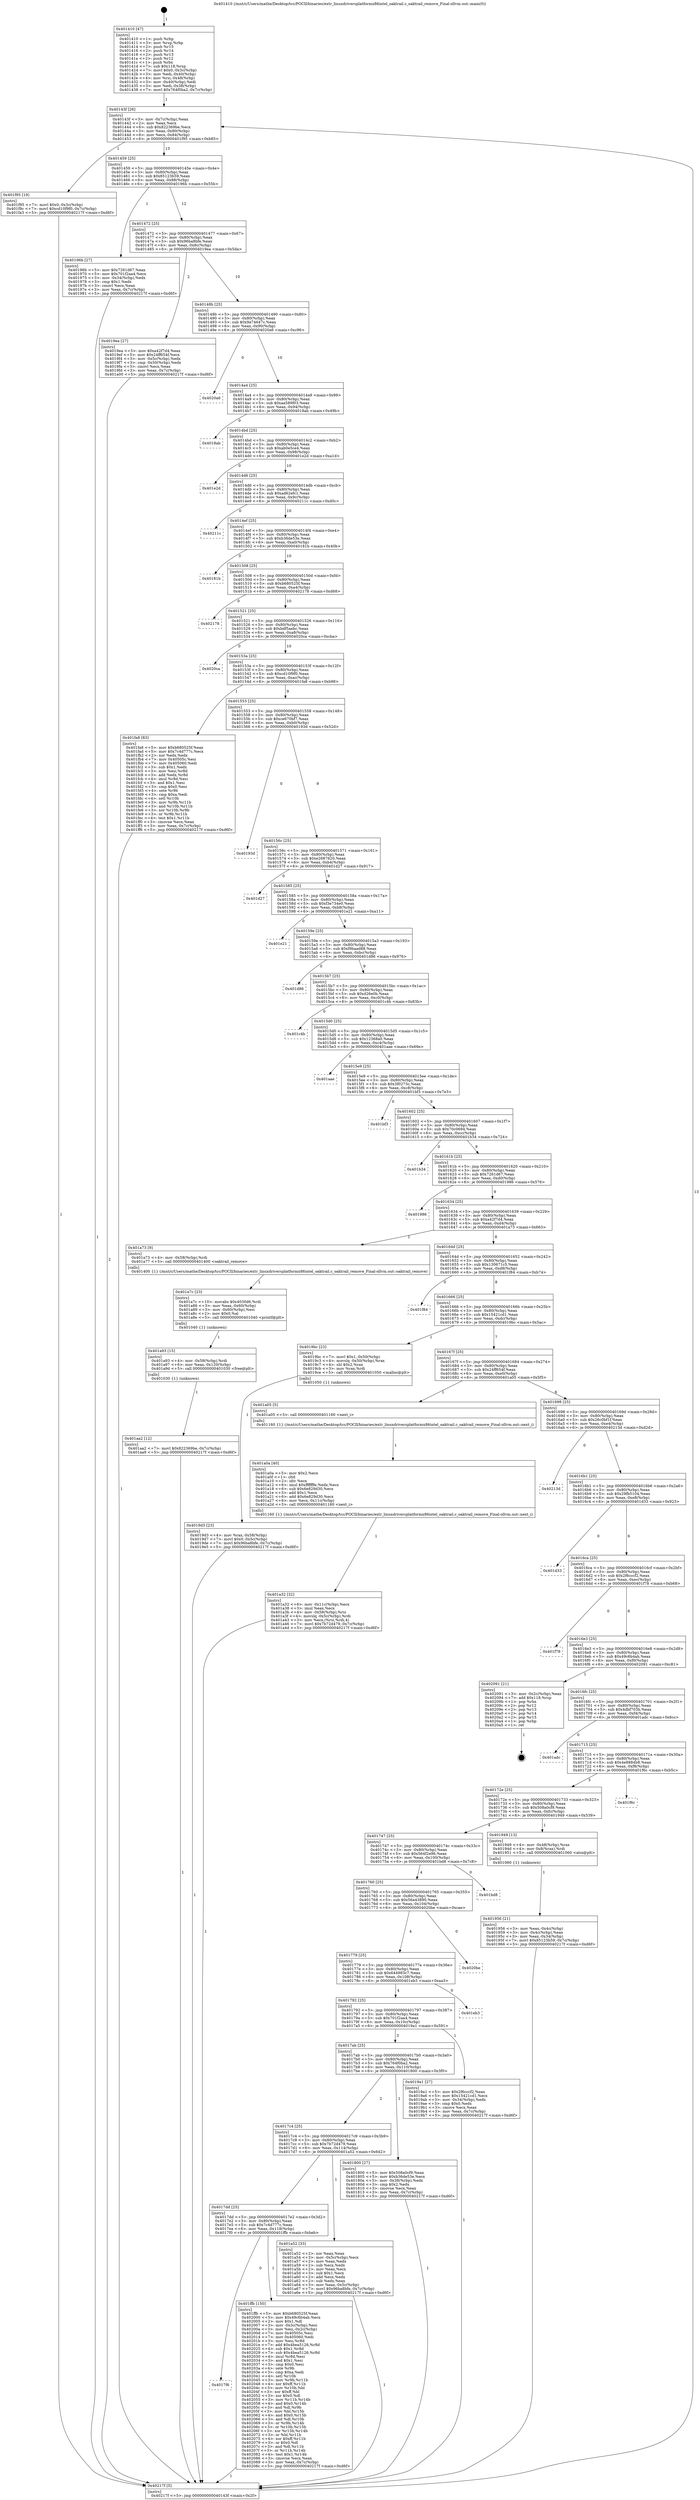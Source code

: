 digraph "0x401410" {
  label = "0x401410 (/mnt/c/Users/mathe/Desktop/tcc/POCII/binaries/extr_linuxdriversplatformx86intel_oaktrail.c_oaktrail_remove_Final-ollvm.out::main(0))"
  labelloc = "t"
  node[shape=record]

  Entry [label="",width=0.3,height=0.3,shape=circle,fillcolor=black,style=filled]
  "0x40143f" [label="{
     0x40143f [26]\l
     | [instrs]\l
     &nbsp;&nbsp;0x40143f \<+3\>: mov -0x7c(%rbp),%eax\l
     &nbsp;&nbsp;0x401442 \<+2\>: mov %eax,%ecx\l
     &nbsp;&nbsp;0x401444 \<+6\>: sub $0x822369be,%ecx\l
     &nbsp;&nbsp;0x40144a \<+3\>: mov %eax,-0x80(%rbp)\l
     &nbsp;&nbsp;0x40144d \<+6\>: mov %ecx,-0x84(%rbp)\l
     &nbsp;&nbsp;0x401453 \<+6\>: je 0000000000401f95 \<main+0xb85\>\l
  }"]
  "0x401f95" [label="{
     0x401f95 [19]\l
     | [instrs]\l
     &nbsp;&nbsp;0x401f95 \<+7\>: movl $0x0,-0x3c(%rbp)\l
     &nbsp;&nbsp;0x401f9c \<+7\>: movl $0xcd10f9f0,-0x7c(%rbp)\l
     &nbsp;&nbsp;0x401fa3 \<+5\>: jmp 000000000040217f \<main+0xd6f\>\l
  }"]
  "0x401459" [label="{
     0x401459 [25]\l
     | [instrs]\l
     &nbsp;&nbsp;0x401459 \<+5\>: jmp 000000000040145e \<main+0x4e\>\l
     &nbsp;&nbsp;0x40145e \<+3\>: mov -0x80(%rbp),%eax\l
     &nbsp;&nbsp;0x401461 \<+5\>: sub $0x85123b59,%eax\l
     &nbsp;&nbsp;0x401466 \<+6\>: mov %eax,-0x88(%rbp)\l
     &nbsp;&nbsp;0x40146c \<+6\>: je 000000000040196b \<main+0x55b\>\l
  }"]
  Exit [label="",width=0.3,height=0.3,shape=circle,fillcolor=black,style=filled,peripheries=2]
  "0x40196b" [label="{
     0x40196b [27]\l
     | [instrs]\l
     &nbsp;&nbsp;0x40196b \<+5\>: mov $0x7261d67,%eax\l
     &nbsp;&nbsp;0x401970 \<+5\>: mov $0x701f2aa4,%ecx\l
     &nbsp;&nbsp;0x401975 \<+3\>: mov -0x34(%rbp),%edx\l
     &nbsp;&nbsp;0x401978 \<+3\>: cmp $0x1,%edx\l
     &nbsp;&nbsp;0x40197b \<+3\>: cmovl %ecx,%eax\l
     &nbsp;&nbsp;0x40197e \<+3\>: mov %eax,-0x7c(%rbp)\l
     &nbsp;&nbsp;0x401981 \<+5\>: jmp 000000000040217f \<main+0xd6f\>\l
  }"]
  "0x401472" [label="{
     0x401472 [25]\l
     | [instrs]\l
     &nbsp;&nbsp;0x401472 \<+5\>: jmp 0000000000401477 \<main+0x67\>\l
     &nbsp;&nbsp;0x401477 \<+3\>: mov -0x80(%rbp),%eax\l
     &nbsp;&nbsp;0x40147a \<+5\>: sub $0x96ba8bfe,%eax\l
     &nbsp;&nbsp;0x40147f \<+6\>: mov %eax,-0x8c(%rbp)\l
     &nbsp;&nbsp;0x401485 \<+6\>: je 00000000004019ea \<main+0x5da\>\l
  }"]
  "0x4017f6" [label="{
     0x4017f6\l
  }", style=dashed]
  "0x4019ea" [label="{
     0x4019ea [27]\l
     | [instrs]\l
     &nbsp;&nbsp;0x4019ea \<+5\>: mov $0xa42f7d4,%eax\l
     &nbsp;&nbsp;0x4019ef \<+5\>: mov $0x24ff654f,%ecx\l
     &nbsp;&nbsp;0x4019f4 \<+3\>: mov -0x5c(%rbp),%edx\l
     &nbsp;&nbsp;0x4019f7 \<+3\>: cmp -0x50(%rbp),%edx\l
     &nbsp;&nbsp;0x4019fa \<+3\>: cmovl %ecx,%eax\l
     &nbsp;&nbsp;0x4019fd \<+3\>: mov %eax,-0x7c(%rbp)\l
     &nbsp;&nbsp;0x401a00 \<+5\>: jmp 000000000040217f \<main+0xd6f\>\l
  }"]
  "0x40148b" [label="{
     0x40148b [25]\l
     | [instrs]\l
     &nbsp;&nbsp;0x40148b \<+5\>: jmp 0000000000401490 \<main+0x80\>\l
     &nbsp;&nbsp;0x401490 \<+3\>: mov -0x80(%rbp),%eax\l
     &nbsp;&nbsp;0x401493 \<+5\>: sub $0x9a74647c,%eax\l
     &nbsp;&nbsp;0x401498 \<+6\>: mov %eax,-0x90(%rbp)\l
     &nbsp;&nbsp;0x40149e \<+6\>: je 00000000004020a6 \<main+0xc96\>\l
  }"]
  "0x401ffb" [label="{
     0x401ffb [150]\l
     | [instrs]\l
     &nbsp;&nbsp;0x401ffb \<+5\>: mov $0xb680525f,%eax\l
     &nbsp;&nbsp;0x402000 \<+5\>: mov $0x49c6b4ab,%ecx\l
     &nbsp;&nbsp;0x402005 \<+2\>: mov $0x1,%dl\l
     &nbsp;&nbsp;0x402007 \<+3\>: mov -0x3c(%rbp),%esi\l
     &nbsp;&nbsp;0x40200a \<+3\>: mov %esi,-0x2c(%rbp)\l
     &nbsp;&nbsp;0x40200d \<+7\>: mov 0x40505c,%esi\l
     &nbsp;&nbsp;0x402014 \<+7\>: mov 0x405060,%edi\l
     &nbsp;&nbsp;0x40201b \<+3\>: mov %esi,%r8d\l
     &nbsp;&nbsp;0x40201e \<+7\>: add $0x4bea5126,%r8d\l
     &nbsp;&nbsp;0x402025 \<+4\>: sub $0x1,%r8d\l
     &nbsp;&nbsp;0x402029 \<+7\>: sub $0x4bea5126,%r8d\l
     &nbsp;&nbsp;0x402030 \<+4\>: imul %r8d,%esi\l
     &nbsp;&nbsp;0x402034 \<+3\>: and $0x1,%esi\l
     &nbsp;&nbsp;0x402037 \<+3\>: cmp $0x0,%esi\l
     &nbsp;&nbsp;0x40203a \<+4\>: sete %r9b\l
     &nbsp;&nbsp;0x40203e \<+3\>: cmp $0xa,%edi\l
     &nbsp;&nbsp;0x402041 \<+4\>: setl %r10b\l
     &nbsp;&nbsp;0x402045 \<+3\>: mov %r9b,%r11b\l
     &nbsp;&nbsp;0x402048 \<+4\>: xor $0xff,%r11b\l
     &nbsp;&nbsp;0x40204c \<+3\>: mov %r10b,%bl\l
     &nbsp;&nbsp;0x40204f \<+3\>: xor $0xff,%bl\l
     &nbsp;&nbsp;0x402052 \<+3\>: xor $0x0,%dl\l
     &nbsp;&nbsp;0x402055 \<+3\>: mov %r11b,%r14b\l
     &nbsp;&nbsp;0x402058 \<+4\>: and $0x0,%r14b\l
     &nbsp;&nbsp;0x40205c \<+3\>: and %dl,%r9b\l
     &nbsp;&nbsp;0x40205f \<+3\>: mov %bl,%r15b\l
     &nbsp;&nbsp;0x402062 \<+4\>: and $0x0,%r15b\l
     &nbsp;&nbsp;0x402066 \<+3\>: and %dl,%r10b\l
     &nbsp;&nbsp;0x402069 \<+3\>: or %r9b,%r14b\l
     &nbsp;&nbsp;0x40206c \<+3\>: or %r10b,%r15b\l
     &nbsp;&nbsp;0x40206f \<+3\>: xor %r15b,%r14b\l
     &nbsp;&nbsp;0x402072 \<+3\>: or %bl,%r11b\l
     &nbsp;&nbsp;0x402075 \<+4\>: xor $0xff,%r11b\l
     &nbsp;&nbsp;0x402079 \<+3\>: or $0x0,%dl\l
     &nbsp;&nbsp;0x40207c \<+3\>: and %dl,%r11b\l
     &nbsp;&nbsp;0x40207f \<+3\>: or %r11b,%r14b\l
     &nbsp;&nbsp;0x402082 \<+4\>: test $0x1,%r14b\l
     &nbsp;&nbsp;0x402086 \<+3\>: cmovne %ecx,%eax\l
     &nbsp;&nbsp;0x402089 \<+3\>: mov %eax,-0x7c(%rbp)\l
     &nbsp;&nbsp;0x40208c \<+5\>: jmp 000000000040217f \<main+0xd6f\>\l
  }"]
  "0x4020a6" [label="{
     0x4020a6\l
  }", style=dashed]
  "0x4014a4" [label="{
     0x4014a4 [25]\l
     | [instrs]\l
     &nbsp;&nbsp;0x4014a4 \<+5\>: jmp 00000000004014a9 \<main+0x99\>\l
     &nbsp;&nbsp;0x4014a9 \<+3\>: mov -0x80(%rbp),%eax\l
     &nbsp;&nbsp;0x4014ac \<+5\>: sub $0xaa589f03,%eax\l
     &nbsp;&nbsp;0x4014b1 \<+6\>: mov %eax,-0x94(%rbp)\l
     &nbsp;&nbsp;0x4014b7 \<+6\>: je 00000000004018ab \<main+0x49b\>\l
  }"]
  "0x401aa2" [label="{
     0x401aa2 [12]\l
     | [instrs]\l
     &nbsp;&nbsp;0x401aa2 \<+7\>: movl $0x822369be,-0x7c(%rbp)\l
     &nbsp;&nbsp;0x401aa9 \<+5\>: jmp 000000000040217f \<main+0xd6f\>\l
  }"]
  "0x4018ab" [label="{
     0x4018ab\l
  }", style=dashed]
  "0x4014bd" [label="{
     0x4014bd [25]\l
     | [instrs]\l
     &nbsp;&nbsp;0x4014bd \<+5\>: jmp 00000000004014c2 \<main+0xb2\>\l
     &nbsp;&nbsp;0x4014c2 \<+3\>: mov -0x80(%rbp),%eax\l
     &nbsp;&nbsp;0x4014c5 \<+5\>: sub $0xab0e5ce4,%eax\l
     &nbsp;&nbsp;0x4014ca \<+6\>: mov %eax,-0x98(%rbp)\l
     &nbsp;&nbsp;0x4014d0 \<+6\>: je 0000000000401e2d \<main+0xa1d\>\l
  }"]
  "0x401a93" [label="{
     0x401a93 [15]\l
     | [instrs]\l
     &nbsp;&nbsp;0x401a93 \<+4\>: mov -0x58(%rbp),%rdi\l
     &nbsp;&nbsp;0x401a97 \<+6\>: mov %eax,-0x120(%rbp)\l
     &nbsp;&nbsp;0x401a9d \<+5\>: call 0000000000401030 \<free@plt\>\l
     | [calls]\l
     &nbsp;&nbsp;0x401030 \{1\} (unknown)\l
  }"]
  "0x401e2d" [label="{
     0x401e2d\l
  }", style=dashed]
  "0x4014d6" [label="{
     0x4014d6 [25]\l
     | [instrs]\l
     &nbsp;&nbsp;0x4014d6 \<+5\>: jmp 00000000004014db \<main+0xcb\>\l
     &nbsp;&nbsp;0x4014db \<+3\>: mov -0x80(%rbp),%eax\l
     &nbsp;&nbsp;0x4014de \<+5\>: sub $0xad62efc1,%eax\l
     &nbsp;&nbsp;0x4014e3 \<+6\>: mov %eax,-0x9c(%rbp)\l
     &nbsp;&nbsp;0x4014e9 \<+6\>: je 000000000040211c \<main+0xd0c\>\l
  }"]
  "0x401a7c" [label="{
     0x401a7c [23]\l
     | [instrs]\l
     &nbsp;&nbsp;0x401a7c \<+10\>: movabs $0x4030d6,%rdi\l
     &nbsp;&nbsp;0x401a86 \<+3\>: mov %eax,-0x60(%rbp)\l
     &nbsp;&nbsp;0x401a89 \<+3\>: mov -0x60(%rbp),%esi\l
     &nbsp;&nbsp;0x401a8c \<+2\>: mov $0x0,%al\l
     &nbsp;&nbsp;0x401a8e \<+5\>: call 0000000000401040 \<printf@plt\>\l
     | [calls]\l
     &nbsp;&nbsp;0x401040 \{1\} (unknown)\l
  }"]
  "0x40211c" [label="{
     0x40211c\l
  }", style=dashed]
  "0x4014ef" [label="{
     0x4014ef [25]\l
     | [instrs]\l
     &nbsp;&nbsp;0x4014ef \<+5\>: jmp 00000000004014f4 \<main+0xe4\>\l
     &nbsp;&nbsp;0x4014f4 \<+3\>: mov -0x80(%rbp),%eax\l
     &nbsp;&nbsp;0x4014f7 \<+5\>: sub $0xb36de53e,%eax\l
     &nbsp;&nbsp;0x4014fc \<+6\>: mov %eax,-0xa0(%rbp)\l
     &nbsp;&nbsp;0x401502 \<+6\>: je 000000000040181b \<main+0x40b\>\l
  }"]
  "0x4017dd" [label="{
     0x4017dd [25]\l
     | [instrs]\l
     &nbsp;&nbsp;0x4017dd \<+5\>: jmp 00000000004017e2 \<main+0x3d2\>\l
     &nbsp;&nbsp;0x4017e2 \<+3\>: mov -0x80(%rbp),%eax\l
     &nbsp;&nbsp;0x4017e5 \<+5\>: sub $0x7c4d777c,%eax\l
     &nbsp;&nbsp;0x4017ea \<+6\>: mov %eax,-0x118(%rbp)\l
     &nbsp;&nbsp;0x4017f0 \<+6\>: je 0000000000401ffb \<main+0xbeb\>\l
  }"]
  "0x40181b" [label="{
     0x40181b\l
  }", style=dashed]
  "0x401508" [label="{
     0x401508 [25]\l
     | [instrs]\l
     &nbsp;&nbsp;0x401508 \<+5\>: jmp 000000000040150d \<main+0xfd\>\l
     &nbsp;&nbsp;0x40150d \<+3\>: mov -0x80(%rbp),%eax\l
     &nbsp;&nbsp;0x401510 \<+5\>: sub $0xb680525f,%eax\l
     &nbsp;&nbsp;0x401515 \<+6\>: mov %eax,-0xa4(%rbp)\l
     &nbsp;&nbsp;0x40151b \<+6\>: je 0000000000402178 \<main+0xd68\>\l
  }"]
  "0x401a52" [label="{
     0x401a52 [33]\l
     | [instrs]\l
     &nbsp;&nbsp;0x401a52 \<+2\>: xor %eax,%eax\l
     &nbsp;&nbsp;0x401a54 \<+3\>: mov -0x5c(%rbp),%ecx\l
     &nbsp;&nbsp;0x401a57 \<+2\>: mov %eax,%edx\l
     &nbsp;&nbsp;0x401a59 \<+2\>: sub %ecx,%edx\l
     &nbsp;&nbsp;0x401a5b \<+2\>: mov %eax,%ecx\l
     &nbsp;&nbsp;0x401a5d \<+3\>: sub $0x1,%ecx\l
     &nbsp;&nbsp;0x401a60 \<+2\>: add %ecx,%edx\l
     &nbsp;&nbsp;0x401a62 \<+2\>: sub %edx,%eax\l
     &nbsp;&nbsp;0x401a64 \<+3\>: mov %eax,-0x5c(%rbp)\l
     &nbsp;&nbsp;0x401a67 \<+7\>: movl $0x96ba8bfe,-0x7c(%rbp)\l
     &nbsp;&nbsp;0x401a6e \<+5\>: jmp 000000000040217f \<main+0xd6f\>\l
  }"]
  "0x402178" [label="{
     0x402178\l
  }", style=dashed]
  "0x401521" [label="{
     0x401521 [25]\l
     | [instrs]\l
     &nbsp;&nbsp;0x401521 \<+5\>: jmp 0000000000401526 \<main+0x116\>\l
     &nbsp;&nbsp;0x401526 \<+3\>: mov -0x80(%rbp),%eax\l
     &nbsp;&nbsp;0x401529 \<+5\>: sub $0xbdf5aebc,%eax\l
     &nbsp;&nbsp;0x40152e \<+6\>: mov %eax,-0xa8(%rbp)\l
     &nbsp;&nbsp;0x401534 \<+6\>: je 00000000004020ca \<main+0xcba\>\l
  }"]
  "0x401a32" [label="{
     0x401a32 [32]\l
     | [instrs]\l
     &nbsp;&nbsp;0x401a32 \<+6\>: mov -0x11c(%rbp),%ecx\l
     &nbsp;&nbsp;0x401a38 \<+3\>: imul %eax,%ecx\l
     &nbsp;&nbsp;0x401a3b \<+4\>: mov -0x58(%rbp),%rsi\l
     &nbsp;&nbsp;0x401a3f \<+4\>: movslq -0x5c(%rbp),%rdi\l
     &nbsp;&nbsp;0x401a43 \<+3\>: mov %ecx,(%rsi,%rdi,4)\l
     &nbsp;&nbsp;0x401a46 \<+7\>: movl $0x7b72d479,-0x7c(%rbp)\l
     &nbsp;&nbsp;0x401a4d \<+5\>: jmp 000000000040217f \<main+0xd6f\>\l
  }"]
  "0x4020ca" [label="{
     0x4020ca\l
  }", style=dashed]
  "0x40153a" [label="{
     0x40153a [25]\l
     | [instrs]\l
     &nbsp;&nbsp;0x40153a \<+5\>: jmp 000000000040153f \<main+0x12f\>\l
     &nbsp;&nbsp;0x40153f \<+3\>: mov -0x80(%rbp),%eax\l
     &nbsp;&nbsp;0x401542 \<+5\>: sub $0xcd10f9f0,%eax\l
     &nbsp;&nbsp;0x401547 \<+6\>: mov %eax,-0xac(%rbp)\l
     &nbsp;&nbsp;0x40154d \<+6\>: je 0000000000401fa8 \<main+0xb98\>\l
  }"]
  "0x401a0a" [label="{
     0x401a0a [40]\l
     | [instrs]\l
     &nbsp;&nbsp;0x401a0a \<+5\>: mov $0x2,%ecx\l
     &nbsp;&nbsp;0x401a0f \<+1\>: cltd\l
     &nbsp;&nbsp;0x401a10 \<+2\>: idiv %ecx\l
     &nbsp;&nbsp;0x401a12 \<+6\>: imul $0xfffffffe,%edx,%ecx\l
     &nbsp;&nbsp;0x401a18 \<+6\>: sub $0x6e829d30,%ecx\l
     &nbsp;&nbsp;0x401a1e \<+3\>: add $0x1,%ecx\l
     &nbsp;&nbsp;0x401a21 \<+6\>: add $0x6e829d30,%ecx\l
     &nbsp;&nbsp;0x401a27 \<+6\>: mov %ecx,-0x11c(%rbp)\l
     &nbsp;&nbsp;0x401a2d \<+5\>: call 0000000000401160 \<next_i\>\l
     | [calls]\l
     &nbsp;&nbsp;0x401160 \{1\} (/mnt/c/Users/mathe/Desktop/tcc/POCII/binaries/extr_linuxdriversplatformx86intel_oaktrail.c_oaktrail_remove_Final-ollvm.out::next_i)\l
  }"]
  "0x401fa8" [label="{
     0x401fa8 [83]\l
     | [instrs]\l
     &nbsp;&nbsp;0x401fa8 \<+5\>: mov $0xb680525f,%eax\l
     &nbsp;&nbsp;0x401fad \<+5\>: mov $0x7c4d777c,%ecx\l
     &nbsp;&nbsp;0x401fb2 \<+2\>: xor %edx,%edx\l
     &nbsp;&nbsp;0x401fb4 \<+7\>: mov 0x40505c,%esi\l
     &nbsp;&nbsp;0x401fbb \<+7\>: mov 0x405060,%edi\l
     &nbsp;&nbsp;0x401fc2 \<+3\>: sub $0x1,%edx\l
     &nbsp;&nbsp;0x401fc5 \<+3\>: mov %esi,%r8d\l
     &nbsp;&nbsp;0x401fc8 \<+3\>: add %edx,%r8d\l
     &nbsp;&nbsp;0x401fcb \<+4\>: imul %r8d,%esi\l
     &nbsp;&nbsp;0x401fcf \<+3\>: and $0x1,%esi\l
     &nbsp;&nbsp;0x401fd2 \<+3\>: cmp $0x0,%esi\l
     &nbsp;&nbsp;0x401fd5 \<+4\>: sete %r9b\l
     &nbsp;&nbsp;0x401fd9 \<+3\>: cmp $0xa,%edi\l
     &nbsp;&nbsp;0x401fdc \<+4\>: setl %r10b\l
     &nbsp;&nbsp;0x401fe0 \<+3\>: mov %r9b,%r11b\l
     &nbsp;&nbsp;0x401fe3 \<+3\>: and %r10b,%r11b\l
     &nbsp;&nbsp;0x401fe6 \<+3\>: xor %r10b,%r9b\l
     &nbsp;&nbsp;0x401fe9 \<+3\>: or %r9b,%r11b\l
     &nbsp;&nbsp;0x401fec \<+4\>: test $0x1,%r11b\l
     &nbsp;&nbsp;0x401ff0 \<+3\>: cmovne %ecx,%eax\l
     &nbsp;&nbsp;0x401ff3 \<+3\>: mov %eax,-0x7c(%rbp)\l
     &nbsp;&nbsp;0x401ff6 \<+5\>: jmp 000000000040217f \<main+0xd6f\>\l
  }"]
  "0x401553" [label="{
     0x401553 [25]\l
     | [instrs]\l
     &nbsp;&nbsp;0x401553 \<+5\>: jmp 0000000000401558 \<main+0x148\>\l
     &nbsp;&nbsp;0x401558 \<+3\>: mov -0x80(%rbp),%eax\l
     &nbsp;&nbsp;0x40155b \<+5\>: sub $0xce670bf7,%eax\l
     &nbsp;&nbsp;0x401560 \<+6\>: mov %eax,-0xb0(%rbp)\l
     &nbsp;&nbsp;0x401566 \<+6\>: je 000000000040193d \<main+0x52d\>\l
  }"]
  "0x4019d3" [label="{
     0x4019d3 [23]\l
     | [instrs]\l
     &nbsp;&nbsp;0x4019d3 \<+4\>: mov %rax,-0x58(%rbp)\l
     &nbsp;&nbsp;0x4019d7 \<+7\>: movl $0x0,-0x5c(%rbp)\l
     &nbsp;&nbsp;0x4019de \<+7\>: movl $0x96ba8bfe,-0x7c(%rbp)\l
     &nbsp;&nbsp;0x4019e5 \<+5\>: jmp 000000000040217f \<main+0xd6f\>\l
  }"]
  "0x40193d" [label="{
     0x40193d\l
  }", style=dashed]
  "0x40156c" [label="{
     0x40156c [25]\l
     | [instrs]\l
     &nbsp;&nbsp;0x40156c \<+5\>: jmp 0000000000401571 \<main+0x161\>\l
     &nbsp;&nbsp;0x401571 \<+3\>: mov -0x80(%rbp),%eax\l
     &nbsp;&nbsp;0x401574 \<+5\>: sub $0xe2687620,%eax\l
     &nbsp;&nbsp;0x401579 \<+6\>: mov %eax,-0xb4(%rbp)\l
     &nbsp;&nbsp;0x40157f \<+6\>: je 0000000000401d27 \<main+0x917\>\l
  }"]
  "0x401956" [label="{
     0x401956 [21]\l
     | [instrs]\l
     &nbsp;&nbsp;0x401956 \<+3\>: mov %eax,-0x4c(%rbp)\l
     &nbsp;&nbsp;0x401959 \<+3\>: mov -0x4c(%rbp),%eax\l
     &nbsp;&nbsp;0x40195c \<+3\>: mov %eax,-0x34(%rbp)\l
     &nbsp;&nbsp;0x40195f \<+7\>: movl $0x85123b59,-0x7c(%rbp)\l
     &nbsp;&nbsp;0x401966 \<+5\>: jmp 000000000040217f \<main+0xd6f\>\l
  }"]
  "0x401d27" [label="{
     0x401d27\l
  }", style=dashed]
  "0x401585" [label="{
     0x401585 [25]\l
     | [instrs]\l
     &nbsp;&nbsp;0x401585 \<+5\>: jmp 000000000040158a \<main+0x17a\>\l
     &nbsp;&nbsp;0x40158a \<+3\>: mov -0x80(%rbp),%eax\l
     &nbsp;&nbsp;0x40158d \<+5\>: sub $0xf3e734e0,%eax\l
     &nbsp;&nbsp;0x401592 \<+6\>: mov %eax,-0xb8(%rbp)\l
     &nbsp;&nbsp;0x401598 \<+6\>: je 0000000000401e21 \<main+0xa11\>\l
  }"]
  "0x401410" [label="{
     0x401410 [47]\l
     | [instrs]\l
     &nbsp;&nbsp;0x401410 \<+1\>: push %rbp\l
     &nbsp;&nbsp;0x401411 \<+3\>: mov %rsp,%rbp\l
     &nbsp;&nbsp;0x401414 \<+2\>: push %r15\l
     &nbsp;&nbsp;0x401416 \<+2\>: push %r14\l
     &nbsp;&nbsp;0x401418 \<+2\>: push %r13\l
     &nbsp;&nbsp;0x40141a \<+2\>: push %r12\l
     &nbsp;&nbsp;0x40141c \<+1\>: push %rbx\l
     &nbsp;&nbsp;0x40141d \<+7\>: sub $0x118,%rsp\l
     &nbsp;&nbsp;0x401424 \<+7\>: movl $0x0,-0x3c(%rbp)\l
     &nbsp;&nbsp;0x40142b \<+3\>: mov %edi,-0x40(%rbp)\l
     &nbsp;&nbsp;0x40142e \<+4\>: mov %rsi,-0x48(%rbp)\l
     &nbsp;&nbsp;0x401432 \<+3\>: mov -0x40(%rbp),%edi\l
     &nbsp;&nbsp;0x401435 \<+3\>: mov %edi,-0x38(%rbp)\l
     &nbsp;&nbsp;0x401438 \<+7\>: movl $0x764f0ba2,-0x7c(%rbp)\l
  }"]
  "0x401e21" [label="{
     0x401e21\l
  }", style=dashed]
  "0x40159e" [label="{
     0x40159e [25]\l
     | [instrs]\l
     &nbsp;&nbsp;0x40159e \<+5\>: jmp 00000000004015a3 \<main+0x193\>\l
     &nbsp;&nbsp;0x4015a3 \<+3\>: mov -0x80(%rbp),%eax\l
     &nbsp;&nbsp;0x4015a6 \<+5\>: sub $0xf9baad88,%eax\l
     &nbsp;&nbsp;0x4015ab \<+6\>: mov %eax,-0xbc(%rbp)\l
     &nbsp;&nbsp;0x4015b1 \<+6\>: je 0000000000401d86 \<main+0x976\>\l
  }"]
  "0x40217f" [label="{
     0x40217f [5]\l
     | [instrs]\l
     &nbsp;&nbsp;0x40217f \<+5\>: jmp 000000000040143f \<main+0x2f\>\l
  }"]
  "0x401d86" [label="{
     0x401d86\l
  }", style=dashed]
  "0x4015b7" [label="{
     0x4015b7 [25]\l
     | [instrs]\l
     &nbsp;&nbsp;0x4015b7 \<+5\>: jmp 00000000004015bc \<main+0x1ac\>\l
     &nbsp;&nbsp;0x4015bc \<+3\>: mov -0x80(%rbp),%eax\l
     &nbsp;&nbsp;0x4015bf \<+5\>: sub $0xd26e0b,%eax\l
     &nbsp;&nbsp;0x4015c4 \<+6\>: mov %eax,-0xc0(%rbp)\l
     &nbsp;&nbsp;0x4015ca \<+6\>: je 0000000000401c4b \<main+0x83b\>\l
  }"]
  "0x4017c4" [label="{
     0x4017c4 [25]\l
     | [instrs]\l
     &nbsp;&nbsp;0x4017c4 \<+5\>: jmp 00000000004017c9 \<main+0x3b9\>\l
     &nbsp;&nbsp;0x4017c9 \<+3\>: mov -0x80(%rbp),%eax\l
     &nbsp;&nbsp;0x4017cc \<+5\>: sub $0x7b72d479,%eax\l
     &nbsp;&nbsp;0x4017d1 \<+6\>: mov %eax,-0x114(%rbp)\l
     &nbsp;&nbsp;0x4017d7 \<+6\>: je 0000000000401a52 \<main+0x642\>\l
  }"]
  "0x401c4b" [label="{
     0x401c4b\l
  }", style=dashed]
  "0x4015d0" [label="{
     0x4015d0 [25]\l
     | [instrs]\l
     &nbsp;&nbsp;0x4015d0 \<+5\>: jmp 00000000004015d5 \<main+0x1c5\>\l
     &nbsp;&nbsp;0x4015d5 \<+3\>: mov -0x80(%rbp),%eax\l
     &nbsp;&nbsp;0x4015d8 \<+5\>: sub $0x12368a0,%eax\l
     &nbsp;&nbsp;0x4015dd \<+6\>: mov %eax,-0xc4(%rbp)\l
     &nbsp;&nbsp;0x4015e3 \<+6\>: je 0000000000401aae \<main+0x69e\>\l
  }"]
  "0x401800" [label="{
     0x401800 [27]\l
     | [instrs]\l
     &nbsp;&nbsp;0x401800 \<+5\>: mov $0x508a0cf9,%eax\l
     &nbsp;&nbsp;0x401805 \<+5\>: mov $0xb36de53e,%ecx\l
     &nbsp;&nbsp;0x40180a \<+3\>: mov -0x38(%rbp),%edx\l
     &nbsp;&nbsp;0x40180d \<+3\>: cmp $0x2,%edx\l
     &nbsp;&nbsp;0x401810 \<+3\>: cmovne %ecx,%eax\l
     &nbsp;&nbsp;0x401813 \<+3\>: mov %eax,-0x7c(%rbp)\l
     &nbsp;&nbsp;0x401816 \<+5\>: jmp 000000000040217f \<main+0xd6f\>\l
  }"]
  "0x401aae" [label="{
     0x401aae\l
  }", style=dashed]
  "0x4015e9" [label="{
     0x4015e9 [25]\l
     | [instrs]\l
     &nbsp;&nbsp;0x4015e9 \<+5\>: jmp 00000000004015ee \<main+0x1de\>\l
     &nbsp;&nbsp;0x4015ee \<+3\>: mov -0x80(%rbp),%eax\l
     &nbsp;&nbsp;0x4015f1 \<+5\>: sub $0x3f0273c,%eax\l
     &nbsp;&nbsp;0x4015f6 \<+6\>: mov %eax,-0xc8(%rbp)\l
     &nbsp;&nbsp;0x4015fc \<+6\>: je 0000000000401bf3 \<main+0x7e3\>\l
  }"]
  "0x4017ab" [label="{
     0x4017ab [25]\l
     | [instrs]\l
     &nbsp;&nbsp;0x4017ab \<+5\>: jmp 00000000004017b0 \<main+0x3a0\>\l
     &nbsp;&nbsp;0x4017b0 \<+3\>: mov -0x80(%rbp),%eax\l
     &nbsp;&nbsp;0x4017b3 \<+5\>: sub $0x764f0ba2,%eax\l
     &nbsp;&nbsp;0x4017b8 \<+6\>: mov %eax,-0x110(%rbp)\l
     &nbsp;&nbsp;0x4017be \<+6\>: je 0000000000401800 \<main+0x3f0\>\l
  }"]
  "0x401bf3" [label="{
     0x401bf3\l
  }", style=dashed]
  "0x401602" [label="{
     0x401602 [25]\l
     | [instrs]\l
     &nbsp;&nbsp;0x401602 \<+5\>: jmp 0000000000401607 \<main+0x1f7\>\l
     &nbsp;&nbsp;0x401607 \<+3\>: mov -0x80(%rbp),%eax\l
     &nbsp;&nbsp;0x40160a \<+5\>: sub $0x70c0694,%eax\l
     &nbsp;&nbsp;0x40160f \<+6\>: mov %eax,-0xcc(%rbp)\l
     &nbsp;&nbsp;0x401615 \<+6\>: je 0000000000401b34 \<main+0x724\>\l
  }"]
  "0x4019a1" [label="{
     0x4019a1 [27]\l
     | [instrs]\l
     &nbsp;&nbsp;0x4019a1 \<+5\>: mov $0x2f6cccf2,%eax\l
     &nbsp;&nbsp;0x4019a6 \<+5\>: mov $0x15421cd1,%ecx\l
     &nbsp;&nbsp;0x4019ab \<+3\>: mov -0x34(%rbp),%edx\l
     &nbsp;&nbsp;0x4019ae \<+3\>: cmp $0x0,%edx\l
     &nbsp;&nbsp;0x4019b1 \<+3\>: cmove %ecx,%eax\l
     &nbsp;&nbsp;0x4019b4 \<+3\>: mov %eax,-0x7c(%rbp)\l
     &nbsp;&nbsp;0x4019b7 \<+5\>: jmp 000000000040217f \<main+0xd6f\>\l
  }"]
  "0x401b34" [label="{
     0x401b34\l
  }", style=dashed]
  "0x40161b" [label="{
     0x40161b [25]\l
     | [instrs]\l
     &nbsp;&nbsp;0x40161b \<+5\>: jmp 0000000000401620 \<main+0x210\>\l
     &nbsp;&nbsp;0x401620 \<+3\>: mov -0x80(%rbp),%eax\l
     &nbsp;&nbsp;0x401623 \<+5\>: sub $0x7261d67,%eax\l
     &nbsp;&nbsp;0x401628 \<+6\>: mov %eax,-0xd0(%rbp)\l
     &nbsp;&nbsp;0x40162e \<+6\>: je 0000000000401986 \<main+0x576\>\l
  }"]
  "0x401792" [label="{
     0x401792 [25]\l
     | [instrs]\l
     &nbsp;&nbsp;0x401792 \<+5\>: jmp 0000000000401797 \<main+0x387\>\l
     &nbsp;&nbsp;0x401797 \<+3\>: mov -0x80(%rbp),%eax\l
     &nbsp;&nbsp;0x40179a \<+5\>: sub $0x701f2aa4,%eax\l
     &nbsp;&nbsp;0x40179f \<+6\>: mov %eax,-0x10c(%rbp)\l
     &nbsp;&nbsp;0x4017a5 \<+6\>: je 00000000004019a1 \<main+0x591\>\l
  }"]
  "0x401986" [label="{
     0x401986\l
  }", style=dashed]
  "0x401634" [label="{
     0x401634 [25]\l
     | [instrs]\l
     &nbsp;&nbsp;0x401634 \<+5\>: jmp 0000000000401639 \<main+0x229\>\l
     &nbsp;&nbsp;0x401639 \<+3\>: mov -0x80(%rbp),%eax\l
     &nbsp;&nbsp;0x40163c \<+5\>: sub $0xa42f7d4,%eax\l
     &nbsp;&nbsp;0x401641 \<+6\>: mov %eax,-0xd4(%rbp)\l
     &nbsp;&nbsp;0x401647 \<+6\>: je 0000000000401a73 \<main+0x663\>\l
  }"]
  "0x401eb3" [label="{
     0x401eb3\l
  }", style=dashed]
  "0x401a73" [label="{
     0x401a73 [9]\l
     | [instrs]\l
     &nbsp;&nbsp;0x401a73 \<+4\>: mov -0x58(%rbp),%rdi\l
     &nbsp;&nbsp;0x401a77 \<+5\>: call 0000000000401400 \<oaktrail_remove\>\l
     | [calls]\l
     &nbsp;&nbsp;0x401400 \{1\} (/mnt/c/Users/mathe/Desktop/tcc/POCII/binaries/extr_linuxdriversplatformx86intel_oaktrail.c_oaktrail_remove_Final-ollvm.out::oaktrail_remove)\l
  }"]
  "0x40164d" [label="{
     0x40164d [25]\l
     | [instrs]\l
     &nbsp;&nbsp;0x40164d \<+5\>: jmp 0000000000401652 \<main+0x242\>\l
     &nbsp;&nbsp;0x401652 \<+3\>: mov -0x80(%rbp),%eax\l
     &nbsp;&nbsp;0x401655 \<+5\>: sub $0x130671c5,%eax\l
     &nbsp;&nbsp;0x40165a \<+6\>: mov %eax,-0xd8(%rbp)\l
     &nbsp;&nbsp;0x401660 \<+6\>: je 0000000000401f84 \<main+0xb74\>\l
  }"]
  "0x401779" [label="{
     0x401779 [25]\l
     | [instrs]\l
     &nbsp;&nbsp;0x401779 \<+5\>: jmp 000000000040177e \<main+0x36e\>\l
     &nbsp;&nbsp;0x40177e \<+3\>: mov -0x80(%rbp),%eax\l
     &nbsp;&nbsp;0x401781 \<+5\>: sub $0x644983c7,%eax\l
     &nbsp;&nbsp;0x401786 \<+6\>: mov %eax,-0x108(%rbp)\l
     &nbsp;&nbsp;0x40178c \<+6\>: je 0000000000401eb3 \<main+0xaa3\>\l
  }"]
  "0x401f84" [label="{
     0x401f84\l
  }", style=dashed]
  "0x401666" [label="{
     0x401666 [25]\l
     | [instrs]\l
     &nbsp;&nbsp;0x401666 \<+5\>: jmp 000000000040166b \<main+0x25b\>\l
     &nbsp;&nbsp;0x40166b \<+3\>: mov -0x80(%rbp),%eax\l
     &nbsp;&nbsp;0x40166e \<+5\>: sub $0x15421cd1,%eax\l
     &nbsp;&nbsp;0x401673 \<+6\>: mov %eax,-0xdc(%rbp)\l
     &nbsp;&nbsp;0x401679 \<+6\>: je 00000000004019bc \<main+0x5ac\>\l
  }"]
  "0x4020be" [label="{
     0x4020be\l
  }", style=dashed]
  "0x4019bc" [label="{
     0x4019bc [23]\l
     | [instrs]\l
     &nbsp;&nbsp;0x4019bc \<+7\>: movl $0x1,-0x50(%rbp)\l
     &nbsp;&nbsp;0x4019c3 \<+4\>: movslq -0x50(%rbp),%rax\l
     &nbsp;&nbsp;0x4019c7 \<+4\>: shl $0x2,%rax\l
     &nbsp;&nbsp;0x4019cb \<+3\>: mov %rax,%rdi\l
     &nbsp;&nbsp;0x4019ce \<+5\>: call 0000000000401050 \<malloc@plt\>\l
     | [calls]\l
     &nbsp;&nbsp;0x401050 \{1\} (unknown)\l
  }"]
  "0x40167f" [label="{
     0x40167f [25]\l
     | [instrs]\l
     &nbsp;&nbsp;0x40167f \<+5\>: jmp 0000000000401684 \<main+0x274\>\l
     &nbsp;&nbsp;0x401684 \<+3\>: mov -0x80(%rbp),%eax\l
     &nbsp;&nbsp;0x401687 \<+5\>: sub $0x24ff654f,%eax\l
     &nbsp;&nbsp;0x40168c \<+6\>: mov %eax,-0xe0(%rbp)\l
     &nbsp;&nbsp;0x401692 \<+6\>: je 0000000000401a05 \<main+0x5f5\>\l
  }"]
  "0x401760" [label="{
     0x401760 [25]\l
     | [instrs]\l
     &nbsp;&nbsp;0x401760 \<+5\>: jmp 0000000000401765 \<main+0x355\>\l
     &nbsp;&nbsp;0x401765 \<+3\>: mov -0x80(%rbp),%eax\l
     &nbsp;&nbsp;0x401768 \<+5\>: sub $0x56a43890,%eax\l
     &nbsp;&nbsp;0x40176d \<+6\>: mov %eax,-0x104(%rbp)\l
     &nbsp;&nbsp;0x401773 \<+6\>: je 00000000004020be \<main+0xcae\>\l
  }"]
  "0x401a05" [label="{
     0x401a05 [5]\l
     | [instrs]\l
     &nbsp;&nbsp;0x401a05 \<+5\>: call 0000000000401160 \<next_i\>\l
     | [calls]\l
     &nbsp;&nbsp;0x401160 \{1\} (/mnt/c/Users/mathe/Desktop/tcc/POCII/binaries/extr_linuxdriversplatformx86intel_oaktrail.c_oaktrail_remove_Final-ollvm.out::next_i)\l
  }"]
  "0x401698" [label="{
     0x401698 [25]\l
     | [instrs]\l
     &nbsp;&nbsp;0x401698 \<+5\>: jmp 000000000040169d \<main+0x28d\>\l
     &nbsp;&nbsp;0x40169d \<+3\>: mov -0x80(%rbp),%eax\l
     &nbsp;&nbsp;0x4016a0 \<+5\>: sub $0x26c0bf1f,%eax\l
     &nbsp;&nbsp;0x4016a5 \<+6\>: mov %eax,-0xe4(%rbp)\l
     &nbsp;&nbsp;0x4016ab \<+6\>: je 000000000040213d \<main+0xd2d\>\l
  }"]
  "0x401bd8" [label="{
     0x401bd8\l
  }", style=dashed]
  "0x40213d" [label="{
     0x40213d\l
  }", style=dashed]
  "0x4016b1" [label="{
     0x4016b1 [25]\l
     | [instrs]\l
     &nbsp;&nbsp;0x4016b1 \<+5\>: jmp 00000000004016b6 \<main+0x2a6\>\l
     &nbsp;&nbsp;0x4016b6 \<+3\>: mov -0x80(%rbp),%eax\l
     &nbsp;&nbsp;0x4016b9 \<+5\>: sub $0x29fb5104,%eax\l
     &nbsp;&nbsp;0x4016be \<+6\>: mov %eax,-0xe8(%rbp)\l
     &nbsp;&nbsp;0x4016c4 \<+6\>: je 0000000000401d33 \<main+0x923\>\l
  }"]
  "0x401747" [label="{
     0x401747 [25]\l
     | [instrs]\l
     &nbsp;&nbsp;0x401747 \<+5\>: jmp 000000000040174c \<main+0x33c\>\l
     &nbsp;&nbsp;0x40174c \<+3\>: mov -0x80(%rbp),%eax\l
     &nbsp;&nbsp;0x40174f \<+5\>: sub $0x564f2e96,%eax\l
     &nbsp;&nbsp;0x401754 \<+6\>: mov %eax,-0x100(%rbp)\l
     &nbsp;&nbsp;0x40175a \<+6\>: je 0000000000401bd8 \<main+0x7c8\>\l
  }"]
  "0x401d33" [label="{
     0x401d33\l
  }", style=dashed]
  "0x4016ca" [label="{
     0x4016ca [25]\l
     | [instrs]\l
     &nbsp;&nbsp;0x4016ca \<+5\>: jmp 00000000004016cf \<main+0x2bf\>\l
     &nbsp;&nbsp;0x4016cf \<+3\>: mov -0x80(%rbp),%eax\l
     &nbsp;&nbsp;0x4016d2 \<+5\>: sub $0x2f6cccf2,%eax\l
     &nbsp;&nbsp;0x4016d7 \<+6\>: mov %eax,-0xec(%rbp)\l
     &nbsp;&nbsp;0x4016dd \<+6\>: je 0000000000401f78 \<main+0xb68\>\l
  }"]
  "0x401949" [label="{
     0x401949 [13]\l
     | [instrs]\l
     &nbsp;&nbsp;0x401949 \<+4\>: mov -0x48(%rbp),%rax\l
     &nbsp;&nbsp;0x40194d \<+4\>: mov 0x8(%rax),%rdi\l
     &nbsp;&nbsp;0x401951 \<+5\>: call 0000000000401060 \<atoi@plt\>\l
     | [calls]\l
     &nbsp;&nbsp;0x401060 \{1\} (unknown)\l
  }"]
  "0x401f78" [label="{
     0x401f78\l
  }", style=dashed]
  "0x4016e3" [label="{
     0x4016e3 [25]\l
     | [instrs]\l
     &nbsp;&nbsp;0x4016e3 \<+5\>: jmp 00000000004016e8 \<main+0x2d8\>\l
     &nbsp;&nbsp;0x4016e8 \<+3\>: mov -0x80(%rbp),%eax\l
     &nbsp;&nbsp;0x4016eb \<+5\>: sub $0x49c6b4ab,%eax\l
     &nbsp;&nbsp;0x4016f0 \<+6\>: mov %eax,-0xf0(%rbp)\l
     &nbsp;&nbsp;0x4016f6 \<+6\>: je 0000000000402091 \<main+0xc81\>\l
  }"]
  "0x40172e" [label="{
     0x40172e [25]\l
     | [instrs]\l
     &nbsp;&nbsp;0x40172e \<+5\>: jmp 0000000000401733 \<main+0x323\>\l
     &nbsp;&nbsp;0x401733 \<+3\>: mov -0x80(%rbp),%eax\l
     &nbsp;&nbsp;0x401736 \<+5\>: sub $0x508a0cf9,%eax\l
     &nbsp;&nbsp;0x40173b \<+6\>: mov %eax,-0xfc(%rbp)\l
     &nbsp;&nbsp;0x401741 \<+6\>: je 0000000000401949 \<main+0x539\>\l
  }"]
  "0x402091" [label="{
     0x402091 [21]\l
     | [instrs]\l
     &nbsp;&nbsp;0x402091 \<+3\>: mov -0x2c(%rbp),%eax\l
     &nbsp;&nbsp;0x402094 \<+7\>: add $0x118,%rsp\l
     &nbsp;&nbsp;0x40209b \<+1\>: pop %rbx\l
     &nbsp;&nbsp;0x40209c \<+2\>: pop %r12\l
     &nbsp;&nbsp;0x40209e \<+2\>: pop %r13\l
     &nbsp;&nbsp;0x4020a0 \<+2\>: pop %r14\l
     &nbsp;&nbsp;0x4020a2 \<+2\>: pop %r15\l
     &nbsp;&nbsp;0x4020a4 \<+1\>: pop %rbp\l
     &nbsp;&nbsp;0x4020a5 \<+1\>: ret\l
  }"]
  "0x4016fc" [label="{
     0x4016fc [25]\l
     | [instrs]\l
     &nbsp;&nbsp;0x4016fc \<+5\>: jmp 0000000000401701 \<main+0x2f1\>\l
     &nbsp;&nbsp;0x401701 \<+3\>: mov -0x80(%rbp),%eax\l
     &nbsp;&nbsp;0x401704 \<+5\>: sub $0x4dbf703b,%eax\l
     &nbsp;&nbsp;0x401709 \<+6\>: mov %eax,-0xf4(%rbp)\l
     &nbsp;&nbsp;0x40170f \<+6\>: je 0000000000401adc \<main+0x6cc\>\l
  }"]
  "0x401f6c" [label="{
     0x401f6c\l
  }", style=dashed]
  "0x401adc" [label="{
     0x401adc\l
  }", style=dashed]
  "0x401715" [label="{
     0x401715 [25]\l
     | [instrs]\l
     &nbsp;&nbsp;0x401715 \<+5\>: jmp 000000000040171a \<main+0x30a\>\l
     &nbsp;&nbsp;0x40171a \<+3\>: mov -0x80(%rbp),%eax\l
     &nbsp;&nbsp;0x40171d \<+5\>: sub $0x4e8884b8,%eax\l
     &nbsp;&nbsp;0x401722 \<+6\>: mov %eax,-0xf8(%rbp)\l
     &nbsp;&nbsp;0x401728 \<+6\>: je 0000000000401f6c \<main+0xb5c\>\l
  }"]
  Entry -> "0x401410" [label=" 1"]
  "0x40143f" -> "0x401f95" [label=" 1"]
  "0x40143f" -> "0x401459" [label=" 13"]
  "0x402091" -> Exit [label=" 1"]
  "0x401459" -> "0x40196b" [label=" 1"]
  "0x401459" -> "0x401472" [label=" 12"]
  "0x401ffb" -> "0x40217f" [label=" 1"]
  "0x401472" -> "0x4019ea" [label=" 2"]
  "0x401472" -> "0x40148b" [label=" 10"]
  "0x4017dd" -> "0x4017f6" [label=" 0"]
  "0x40148b" -> "0x4020a6" [label=" 0"]
  "0x40148b" -> "0x4014a4" [label=" 10"]
  "0x4017dd" -> "0x401ffb" [label=" 1"]
  "0x4014a4" -> "0x4018ab" [label=" 0"]
  "0x4014a4" -> "0x4014bd" [label=" 10"]
  "0x401fa8" -> "0x40217f" [label=" 1"]
  "0x4014bd" -> "0x401e2d" [label=" 0"]
  "0x4014bd" -> "0x4014d6" [label=" 10"]
  "0x401f95" -> "0x40217f" [label=" 1"]
  "0x4014d6" -> "0x40211c" [label=" 0"]
  "0x4014d6" -> "0x4014ef" [label=" 10"]
  "0x401aa2" -> "0x40217f" [label=" 1"]
  "0x4014ef" -> "0x40181b" [label=" 0"]
  "0x4014ef" -> "0x401508" [label=" 10"]
  "0x401a93" -> "0x401aa2" [label=" 1"]
  "0x401508" -> "0x402178" [label=" 0"]
  "0x401508" -> "0x401521" [label=" 10"]
  "0x401a7c" -> "0x401a93" [label=" 1"]
  "0x401521" -> "0x4020ca" [label=" 0"]
  "0x401521" -> "0x40153a" [label=" 10"]
  "0x401a52" -> "0x40217f" [label=" 1"]
  "0x40153a" -> "0x401fa8" [label=" 1"]
  "0x40153a" -> "0x401553" [label=" 9"]
  "0x4017c4" -> "0x4017dd" [label=" 1"]
  "0x401553" -> "0x40193d" [label=" 0"]
  "0x401553" -> "0x40156c" [label=" 9"]
  "0x4017c4" -> "0x401a52" [label=" 1"]
  "0x40156c" -> "0x401d27" [label=" 0"]
  "0x40156c" -> "0x401585" [label=" 9"]
  "0x401a73" -> "0x401a7c" [label=" 1"]
  "0x401585" -> "0x401e21" [label=" 0"]
  "0x401585" -> "0x40159e" [label=" 9"]
  "0x401a32" -> "0x40217f" [label=" 1"]
  "0x40159e" -> "0x401d86" [label=" 0"]
  "0x40159e" -> "0x4015b7" [label=" 9"]
  "0x401a0a" -> "0x401a32" [label=" 1"]
  "0x4015b7" -> "0x401c4b" [label=" 0"]
  "0x4015b7" -> "0x4015d0" [label=" 9"]
  "0x401a05" -> "0x401a0a" [label=" 1"]
  "0x4015d0" -> "0x401aae" [label=" 0"]
  "0x4015d0" -> "0x4015e9" [label=" 9"]
  "0x4019ea" -> "0x40217f" [label=" 2"]
  "0x4015e9" -> "0x401bf3" [label=" 0"]
  "0x4015e9" -> "0x401602" [label=" 9"]
  "0x4019bc" -> "0x4019d3" [label=" 1"]
  "0x401602" -> "0x401b34" [label=" 0"]
  "0x401602" -> "0x40161b" [label=" 9"]
  "0x4019a1" -> "0x40217f" [label=" 1"]
  "0x40161b" -> "0x401986" [label=" 0"]
  "0x40161b" -> "0x401634" [label=" 9"]
  "0x401956" -> "0x40217f" [label=" 1"]
  "0x401634" -> "0x401a73" [label=" 1"]
  "0x401634" -> "0x40164d" [label=" 8"]
  "0x401949" -> "0x401956" [label=" 1"]
  "0x40164d" -> "0x401f84" [label=" 0"]
  "0x40164d" -> "0x401666" [label=" 8"]
  "0x401410" -> "0x40143f" [label=" 1"]
  "0x401666" -> "0x4019bc" [label=" 1"]
  "0x401666" -> "0x40167f" [label=" 7"]
  "0x401800" -> "0x40217f" [label=" 1"]
  "0x40167f" -> "0x401a05" [label=" 1"]
  "0x40167f" -> "0x401698" [label=" 6"]
  "0x4017ab" -> "0x401800" [label=" 1"]
  "0x401698" -> "0x40213d" [label=" 0"]
  "0x401698" -> "0x4016b1" [label=" 6"]
  "0x4019d3" -> "0x40217f" [label=" 1"]
  "0x4016b1" -> "0x401d33" [label=" 0"]
  "0x4016b1" -> "0x4016ca" [label=" 6"]
  "0x401792" -> "0x4019a1" [label=" 1"]
  "0x4016ca" -> "0x401f78" [label=" 0"]
  "0x4016ca" -> "0x4016e3" [label=" 6"]
  "0x40196b" -> "0x40217f" [label=" 1"]
  "0x4016e3" -> "0x402091" [label=" 1"]
  "0x4016e3" -> "0x4016fc" [label=" 5"]
  "0x401779" -> "0x401eb3" [label=" 0"]
  "0x4016fc" -> "0x401adc" [label=" 0"]
  "0x4016fc" -> "0x401715" [label=" 5"]
  "0x40217f" -> "0x40143f" [label=" 13"]
  "0x401715" -> "0x401f6c" [label=" 0"]
  "0x401715" -> "0x40172e" [label=" 5"]
  "0x401779" -> "0x401792" [label=" 4"]
  "0x40172e" -> "0x401949" [label=" 1"]
  "0x40172e" -> "0x401747" [label=" 4"]
  "0x401792" -> "0x4017ab" [label=" 3"]
  "0x401747" -> "0x401bd8" [label=" 0"]
  "0x401747" -> "0x401760" [label=" 4"]
  "0x4017ab" -> "0x4017c4" [label=" 2"]
  "0x401760" -> "0x4020be" [label=" 0"]
  "0x401760" -> "0x401779" [label=" 4"]
}
